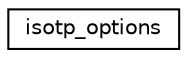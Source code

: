 digraph "Graphical Class Hierarchy"
{
 // LATEX_PDF_SIZE
  edge [fontname="Helvetica",fontsize="10",labelfontname="Helvetica",labelfontsize="10"];
  node [fontname="Helvetica",fontsize="10",shape=record];
  rankdir="LR";
  Node0 [label="isotp_options",height=0.2,width=0.4,color="black", fillcolor="white", style="filled",URL="$structisotp__options.html",tooltip="The isotp_options struct."];
}

